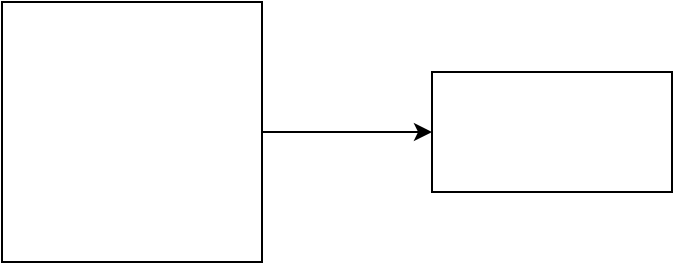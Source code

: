 <mxfile>
    <diagram id="50UCkDtN5lvyjj5qL8pQ" name="Page-1">
        <mxGraphModel dx="896" dy="530" grid="1" gridSize="10" guides="1" tooltips="1" connect="1" arrows="1" fold="1" page="1" pageScale="1" pageWidth="850" pageHeight="1100" math="0" shadow="0">
            <root>
                <mxCell id="0"/>
                <mxCell id="1" parent="0"/>
                <mxCell id="4" value="" style="edgeStyle=none;html=1;" edge="1" parent="1" source="2" target="3">
                    <mxGeometry relative="1" as="geometry"/>
                </mxCell>
                <mxCell id="2" value="" style="whiteSpace=wrap;html=1;aspect=fixed;" vertex="1" parent="1">
                    <mxGeometry x="280" y="110" width="130" height="130" as="geometry"/>
                </mxCell>
                <mxCell id="3" value="" style="whiteSpace=wrap;html=1;" vertex="1" parent="1">
                    <mxGeometry x="495" y="145" width="120" height="60" as="geometry"/>
                </mxCell>
            </root>
        </mxGraphModel>
    </diagram>
</mxfile>